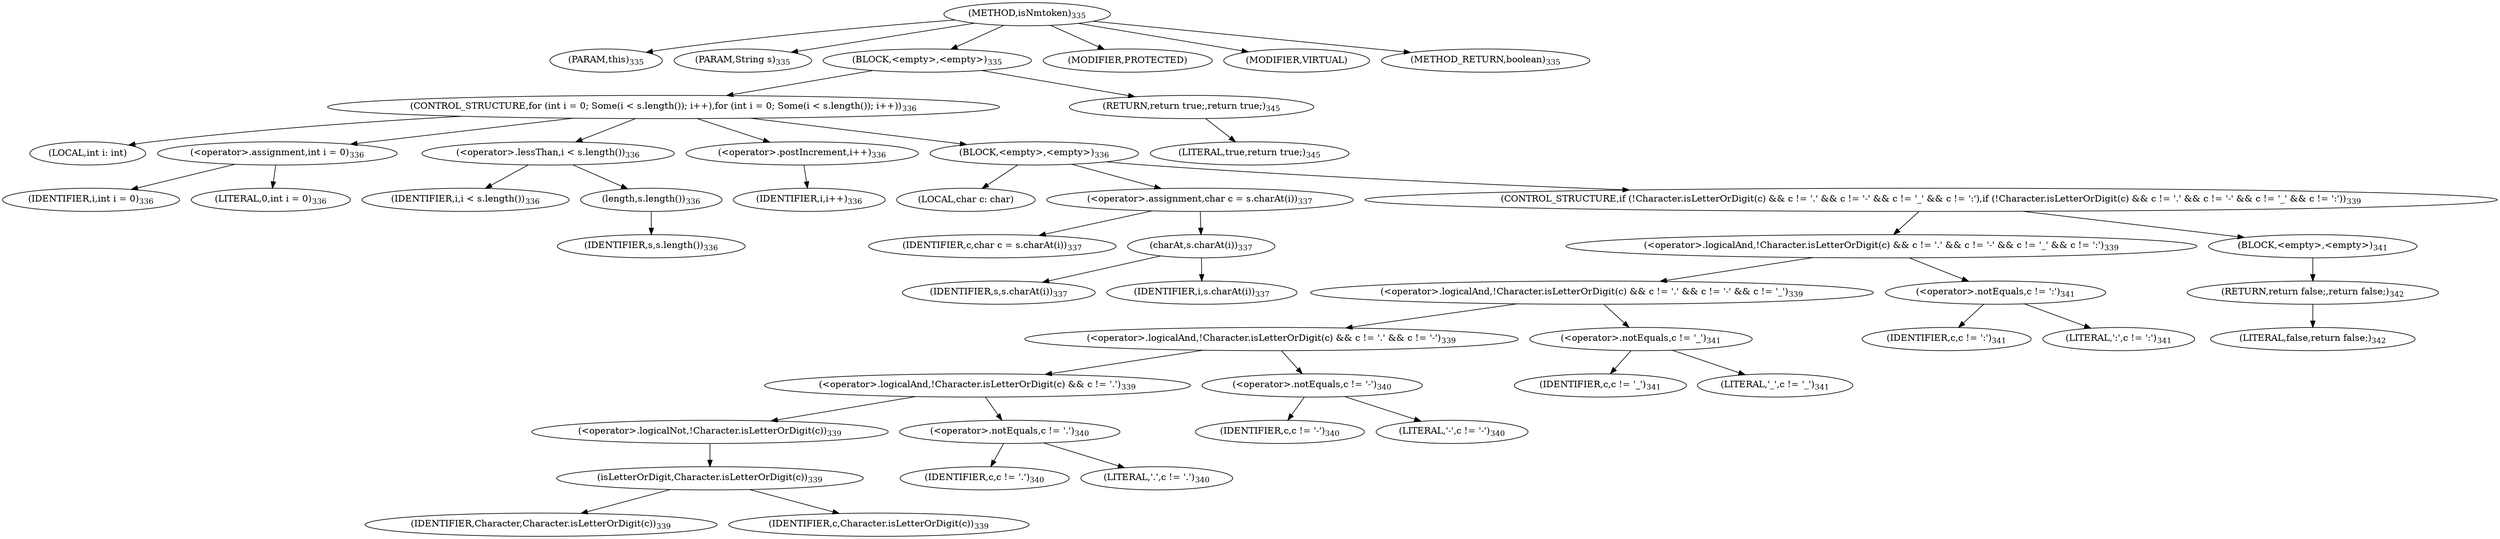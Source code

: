 digraph "isNmtoken" {  
"812" [label = <(METHOD,isNmtoken)<SUB>335</SUB>> ]
"813" [label = <(PARAM,this)<SUB>335</SUB>> ]
"814" [label = <(PARAM,String s)<SUB>335</SUB>> ]
"815" [label = <(BLOCK,&lt;empty&gt;,&lt;empty&gt;)<SUB>335</SUB>> ]
"816" [label = <(CONTROL_STRUCTURE,for (int i = 0; Some(i &lt; s.length()); i++),for (int i = 0; Some(i &lt; s.length()); i++))<SUB>336</SUB>> ]
"817" [label = <(LOCAL,int i: int)> ]
"818" [label = <(&lt;operator&gt;.assignment,int i = 0)<SUB>336</SUB>> ]
"819" [label = <(IDENTIFIER,i,int i = 0)<SUB>336</SUB>> ]
"820" [label = <(LITERAL,0,int i = 0)<SUB>336</SUB>> ]
"821" [label = <(&lt;operator&gt;.lessThan,i &lt; s.length())<SUB>336</SUB>> ]
"822" [label = <(IDENTIFIER,i,i &lt; s.length())<SUB>336</SUB>> ]
"823" [label = <(length,s.length())<SUB>336</SUB>> ]
"824" [label = <(IDENTIFIER,s,s.length())<SUB>336</SUB>> ]
"825" [label = <(&lt;operator&gt;.postIncrement,i++)<SUB>336</SUB>> ]
"826" [label = <(IDENTIFIER,i,i++)<SUB>336</SUB>> ]
"827" [label = <(BLOCK,&lt;empty&gt;,&lt;empty&gt;)<SUB>336</SUB>> ]
"828" [label = <(LOCAL,char c: char)> ]
"829" [label = <(&lt;operator&gt;.assignment,char c = s.charAt(i))<SUB>337</SUB>> ]
"830" [label = <(IDENTIFIER,c,char c = s.charAt(i))<SUB>337</SUB>> ]
"831" [label = <(charAt,s.charAt(i))<SUB>337</SUB>> ]
"832" [label = <(IDENTIFIER,s,s.charAt(i))<SUB>337</SUB>> ]
"833" [label = <(IDENTIFIER,i,s.charAt(i))<SUB>337</SUB>> ]
"834" [label = <(CONTROL_STRUCTURE,if (!Character.isLetterOrDigit(c) &amp;&amp; c != '.' &amp;&amp; c != '-' &amp;&amp; c != '_' &amp;&amp; c != ':'),if (!Character.isLetterOrDigit(c) &amp;&amp; c != '.' &amp;&amp; c != '-' &amp;&amp; c != '_' &amp;&amp; c != ':'))<SUB>339</SUB>> ]
"835" [label = <(&lt;operator&gt;.logicalAnd,!Character.isLetterOrDigit(c) &amp;&amp; c != '.' &amp;&amp; c != '-' &amp;&amp; c != '_' &amp;&amp; c != ':')<SUB>339</SUB>> ]
"836" [label = <(&lt;operator&gt;.logicalAnd,!Character.isLetterOrDigit(c) &amp;&amp; c != '.' &amp;&amp; c != '-' &amp;&amp; c != '_')<SUB>339</SUB>> ]
"837" [label = <(&lt;operator&gt;.logicalAnd,!Character.isLetterOrDigit(c) &amp;&amp; c != '.' &amp;&amp; c != '-')<SUB>339</SUB>> ]
"838" [label = <(&lt;operator&gt;.logicalAnd,!Character.isLetterOrDigit(c) &amp;&amp; c != '.')<SUB>339</SUB>> ]
"839" [label = <(&lt;operator&gt;.logicalNot,!Character.isLetterOrDigit(c))<SUB>339</SUB>> ]
"840" [label = <(isLetterOrDigit,Character.isLetterOrDigit(c))<SUB>339</SUB>> ]
"841" [label = <(IDENTIFIER,Character,Character.isLetterOrDigit(c))<SUB>339</SUB>> ]
"842" [label = <(IDENTIFIER,c,Character.isLetterOrDigit(c))<SUB>339</SUB>> ]
"843" [label = <(&lt;operator&gt;.notEquals,c != '.')<SUB>340</SUB>> ]
"844" [label = <(IDENTIFIER,c,c != '.')<SUB>340</SUB>> ]
"845" [label = <(LITERAL,'.',c != '.')<SUB>340</SUB>> ]
"846" [label = <(&lt;operator&gt;.notEquals,c != '-')<SUB>340</SUB>> ]
"847" [label = <(IDENTIFIER,c,c != '-')<SUB>340</SUB>> ]
"848" [label = <(LITERAL,'-',c != '-')<SUB>340</SUB>> ]
"849" [label = <(&lt;operator&gt;.notEquals,c != '_')<SUB>341</SUB>> ]
"850" [label = <(IDENTIFIER,c,c != '_')<SUB>341</SUB>> ]
"851" [label = <(LITERAL,'_',c != '_')<SUB>341</SUB>> ]
"852" [label = <(&lt;operator&gt;.notEquals,c != ':')<SUB>341</SUB>> ]
"853" [label = <(IDENTIFIER,c,c != ':')<SUB>341</SUB>> ]
"854" [label = <(LITERAL,':',c != ':')<SUB>341</SUB>> ]
"855" [label = <(BLOCK,&lt;empty&gt;,&lt;empty&gt;)<SUB>341</SUB>> ]
"856" [label = <(RETURN,return false;,return false;)<SUB>342</SUB>> ]
"857" [label = <(LITERAL,false,return false;)<SUB>342</SUB>> ]
"858" [label = <(RETURN,return true;,return true;)<SUB>345</SUB>> ]
"859" [label = <(LITERAL,true,return true;)<SUB>345</SUB>> ]
"860" [label = <(MODIFIER,PROTECTED)> ]
"861" [label = <(MODIFIER,VIRTUAL)> ]
"862" [label = <(METHOD_RETURN,boolean)<SUB>335</SUB>> ]
  "812" -> "813" 
  "812" -> "814" 
  "812" -> "815" 
  "812" -> "860" 
  "812" -> "861" 
  "812" -> "862" 
  "815" -> "816" 
  "815" -> "858" 
  "816" -> "817" 
  "816" -> "818" 
  "816" -> "821" 
  "816" -> "825" 
  "816" -> "827" 
  "818" -> "819" 
  "818" -> "820" 
  "821" -> "822" 
  "821" -> "823" 
  "823" -> "824" 
  "825" -> "826" 
  "827" -> "828" 
  "827" -> "829" 
  "827" -> "834" 
  "829" -> "830" 
  "829" -> "831" 
  "831" -> "832" 
  "831" -> "833" 
  "834" -> "835" 
  "834" -> "855" 
  "835" -> "836" 
  "835" -> "852" 
  "836" -> "837" 
  "836" -> "849" 
  "837" -> "838" 
  "837" -> "846" 
  "838" -> "839" 
  "838" -> "843" 
  "839" -> "840" 
  "840" -> "841" 
  "840" -> "842" 
  "843" -> "844" 
  "843" -> "845" 
  "846" -> "847" 
  "846" -> "848" 
  "849" -> "850" 
  "849" -> "851" 
  "852" -> "853" 
  "852" -> "854" 
  "855" -> "856" 
  "856" -> "857" 
  "858" -> "859" 
}
